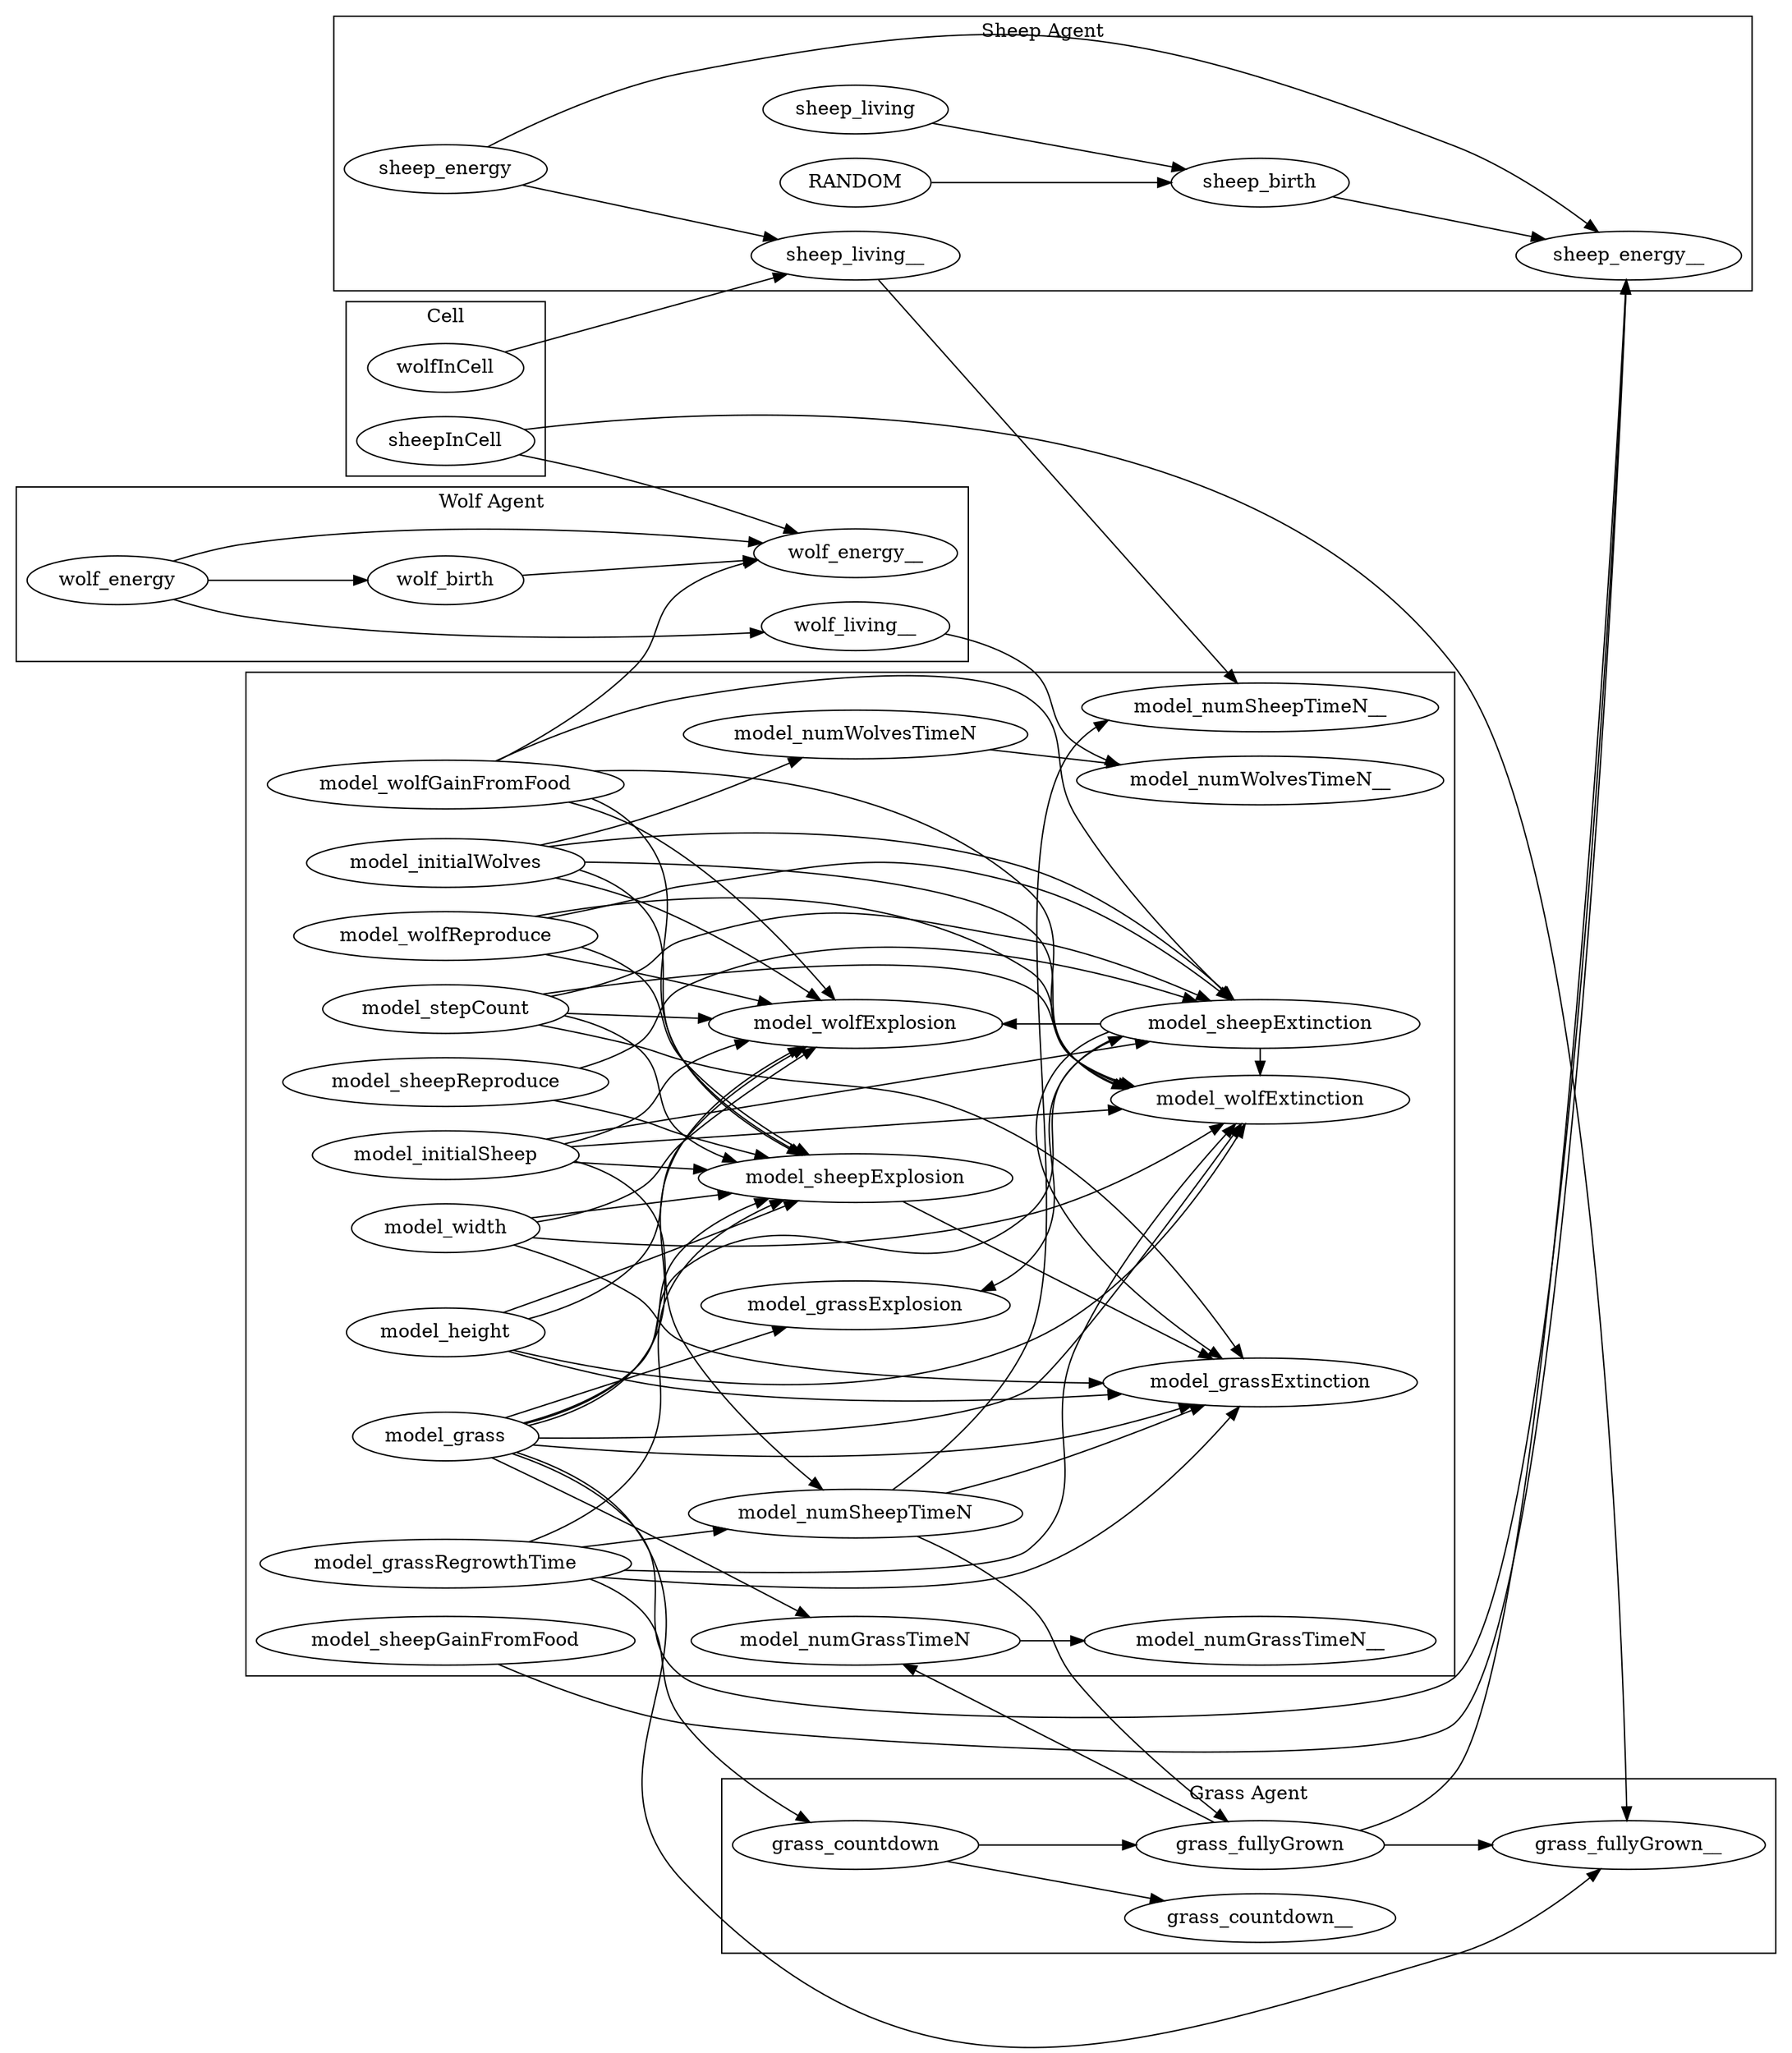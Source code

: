 digraph agents {
  rankdir = "LR";
  newrank = "true";

  {rank = same; model_sheepExplosion; model_wolfExplosion; model_grassExplosion;}
  {rank = same; model_sheepExtinction; model_wolfExtinction; model_grassExtinction;}
  {rank = same; model_numSheepTimeN; model_numWolvesTimeN; model_numGrassTimeN;}
  {rank = same; model_numSheepTimeN__; model_numWolvesTimeN__; model_numGrassTimeN__;}
  {rank = same; model_sheepGainFromFood; model_wolfGainFromFood;}

  subgraph cluster_cell {
    label = "Cell"
    {rank = same; sheepInCell; wolfInCell;}

    sheepInCell;
    wolfInCell;
  }

  subgraph cluster_model {
    /* True model input parameters */
    model_height;
    model_width;
    model_initialSheep;
    model_initialWolves;
    model_sheepReproduce;
    model_wolfReproduce;
    model_wolfGainFromFood;
    model_grass;
    model_grassRegrowthTime;
    model_sheepGainFromFood;
    model_stepCount;

    /* True model output parameters */
    model_numSheepTimeN -> model_numSheepTimeN__;
    model_numWolvesTimeN -> model_numWolvesTimeN__;
    model_numGrassTimeN -> model_numGrassTimeN__;

    /* Abstract variables */
    model_sheepExplosion;
    model_sheepExtinction;
    model_wolfExplosion;
    model_wolfExtinction;
    model_grassExplosion;
    model_grassExtinction;

    /* Initial agents to time specific */
    model_initialSheep -> model_numSheepTimeN;
    model_initialWolves -> model_numWolvesTimeN;
    model_grass -> model_numGrassTimeN;

    /* Scenarios */
    /* Sheep Extinction */
    model_grass -> model_sheepExplosion;
    model_width -> model_sheepExplosion;
    model_height -> model_sheepExplosion;
    model_grassRegrowthTime -> model_sheepExplosion;
    model_initialSheep -> model_sheepExplosion;
    model_initialWolves -> model_sheepExplosion;
    model_sheepReproduce -> model_sheepExplosion;
    model_wolfReproduce -> model_sheepExplosion;
    model_wolfGainFromFood -> model_sheepExplosion;
    model_stepCount -> model_sheepExplosion;

    /* Sheep Explosion */
    model_grass -> model_sheepExtinction;
    model_initialSheep -> model_sheepExtinction;
    model_initialWolves -> model_sheepExtinction;
    model_sheepReproduce -> model_sheepExtinction;
    model_wolfReproduce -> model_sheepExtinction;
    model_wolfGainFromFood -> model_sheepExtinction;
    model_stepCount -> model_sheepExtinction;

    /* Wolf Extinction */
    model_height -> model_wolfExtinction;
    model_width -> model_wolfExtinction;
    model_grassRegrowthTime -> model_wolfExtinction;
    model_grass -> model_wolfExtinction;
    model_initialSheep -> model_wolfExtinction;
    model_initialWolves -> model_wolfExtinction;
    model_wolfReproduce -> model_wolfExtinction;
    model_wolfGainFromFood -> model_wolfExtinction;
    model_stepCount -> model_wolfExtinction;
    /* We need there to be sheep for the wolves to eat */
    model_sheepExtinction-> model_wolfExtinction;

    /* Wolf Explosion */
    model_height -> model_wolfExplosion;
    model_width -> model_wolfExplosion;
    model_grassRegrowthTime -> model_numSheepTimeN;
    model_grass -> model_wolfExplosion;
    model_initialSheep -> model_wolfExplosion;
    model_initialWolves -> model_wolfExplosion;
    model_wolfReproduce -> model_wolfExplosion;
    model_wolfGainFromFood -> model_wolfExplosion;
    model_stepCount -> model_wolfExplosion;
    /* We need there to be sheep for the wolves to eat */
    model_sheepExtinction-> model_wolfExplosion;

    /* Grass extinction */
    model_height -> model_grassExtinction;
    model_width -> model_grassExtinction;
    model_numSheepTimeN -> model_grassExtinction;
    model_grass -> model_grassExtinction;
    model_grassRegrowthTime -> model_grassExtinction;
    model_stepCount -> model_grassExtinction;
    /* If the sheep go extinct, the grass will grow back */
    model_sheepExtinction -> model_grassExtinction;
    /* If the sheep explode, more grass will be eaten */
    model_sheepExplosion -> model_grassExtinction;

    /* Grass Explosion */
    model_grass -> model_grassExplosion;
    /* We need there to be no sheep for the grass to explode */
    model_sheepExtinction -> model_grassExplosion;
  }

  subgraph cluster_grass {
    label = "Grass Agent"

    /* Eaten by sheep */
    sheepInCell -> grass_fullyGrown__;

    /* Fully grown */
    model_numSheepTimeN -> grass_fullyGrown;
    grass_fullyGrown -> grass_fullyGrown__;
    grass_fullyGrown -> model_numGrassTimeN;

    /* Growing */
    grass_countdown -> grass_fullyGrown;
    grass_countdown -> grass_countdown__;
    model_grassRegrowthTime -> grass_countdown;
  }

  subgraph cluster_sheep {
    label = "Sheep Agent"
    /* Reduce energy - covered by eating */
    /* model_grass -> sheep_energy__; */

    /* Eating grass */
    sheep_energy -> sheep_energy__;
    model_grass -> sheep_energy__;
    model_grass -> grass_fullyGrown__;
    grass_fullyGrown -> sheep_energy__;
    model_sheepGainFromFood -> sheep_energy__;

    /* Death */
    sheep_energy -> sheep_living__;
    wolfInCell -> sheep_living__;
    sheep_living__ -> model_numSheepTimeN__;

    /* Reproduction */
    sheep_living -> sheep_birth;
    RANDOM -> sheep_birth;
    sheep_birth -> sheep_energy__;
  }

  subgraph cluster_wolf {
    label = "Wolf Agent"

    /* Eating sheep */
    wolf_energy -> wolf_energy__;
    sheepInCell -> wolf_energy__;
    model_wolfGainFromFood -> wolf_energy__;

    /* Death */
    wolf_energy -> wolf_living__;
    wolf_living__ -> model_numWolvesTimeN__;

    /* Reproduction */
    wolf_energy -> wolf_birth;
    wolf_birth -> wolf_energy__;
  }
}
